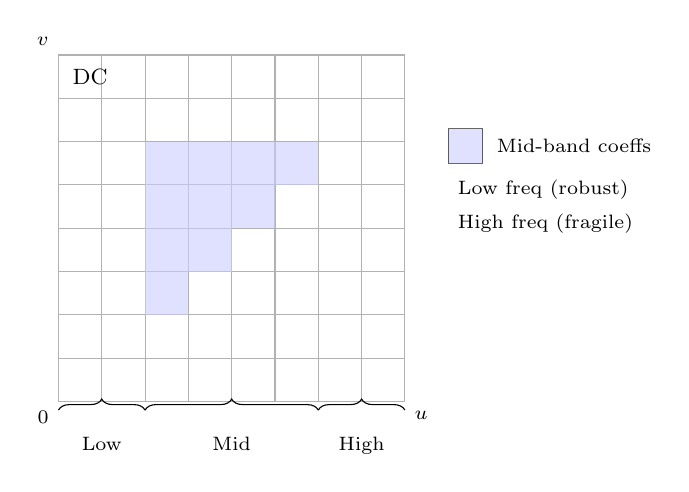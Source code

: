 % 8x8 DCT block with mid-band region highlighted
\begin{tikzpicture}[scale=0.55]
  % Draw grid
  \foreach \x in {0,...,8} {\draw[gray!60] (\x,0)--(\x,8);}
  \foreach \y in {0,...,8} {\draw[gray!60] (0,\y)--(8,\y);}
  % Axis labels
  \node[anchor=north east,font=\scriptsize] at (0,0) {0};
  \node[anchor=north west,font=\scriptsize] at (8,0) {$u$};
  \node[anchor=south east,font=\scriptsize] at (0,8) {$v$};
  % Low-frequency corner annotation
  \node[anchor=north west,font=\footnotesize] at (0.1,7.9) {DC};
  % Mid-band mask (diagonal band)
  \foreach \i in {2,...,5} {
     \foreach \j in {2,...,5} {
        \ifnum\i>\j\relax\else
           \fill[blue!20,opacity=0.6] (\i,\j) rectangle ++(1,1);
        \fi
     }}
  % Legend
  \draw[fill=blue!20,opacity=0.6] (9,5.5) rectangle ++(0.8,0.8);
  \node[anchor=west,font=\scriptsize] at (9.9,5.9) {Mid-band coeffs};
  \node[anchor=west,font=\scriptsize] at (9.0,4.9) {Low freq (robust)};
  \node[anchor=west,font=\scriptsize] at (9.0,4.1) {High freq (fragile)};
  % Braces
  \draw[decorate,decoration={brace,amplitude=4pt}] (0,-0.2) -- (2,-0.2);
  \node[anchor=north,font=\scriptsize] at (1,-0.6) {Low};
  \draw[decorate,decoration={brace,amplitude=4pt}] (2,-0.2) -- (6,-0.2);
  \node[anchor=north,font=\scriptsize] at (4,-0.6) {Mid};
  \draw[decorate,decoration={brace,amplitude=4pt}] (6,-0.2) -- (8,-0.2);
  \node[anchor=north,font=\scriptsize] at (7,-0.6) {High};
\end{tikzpicture}

